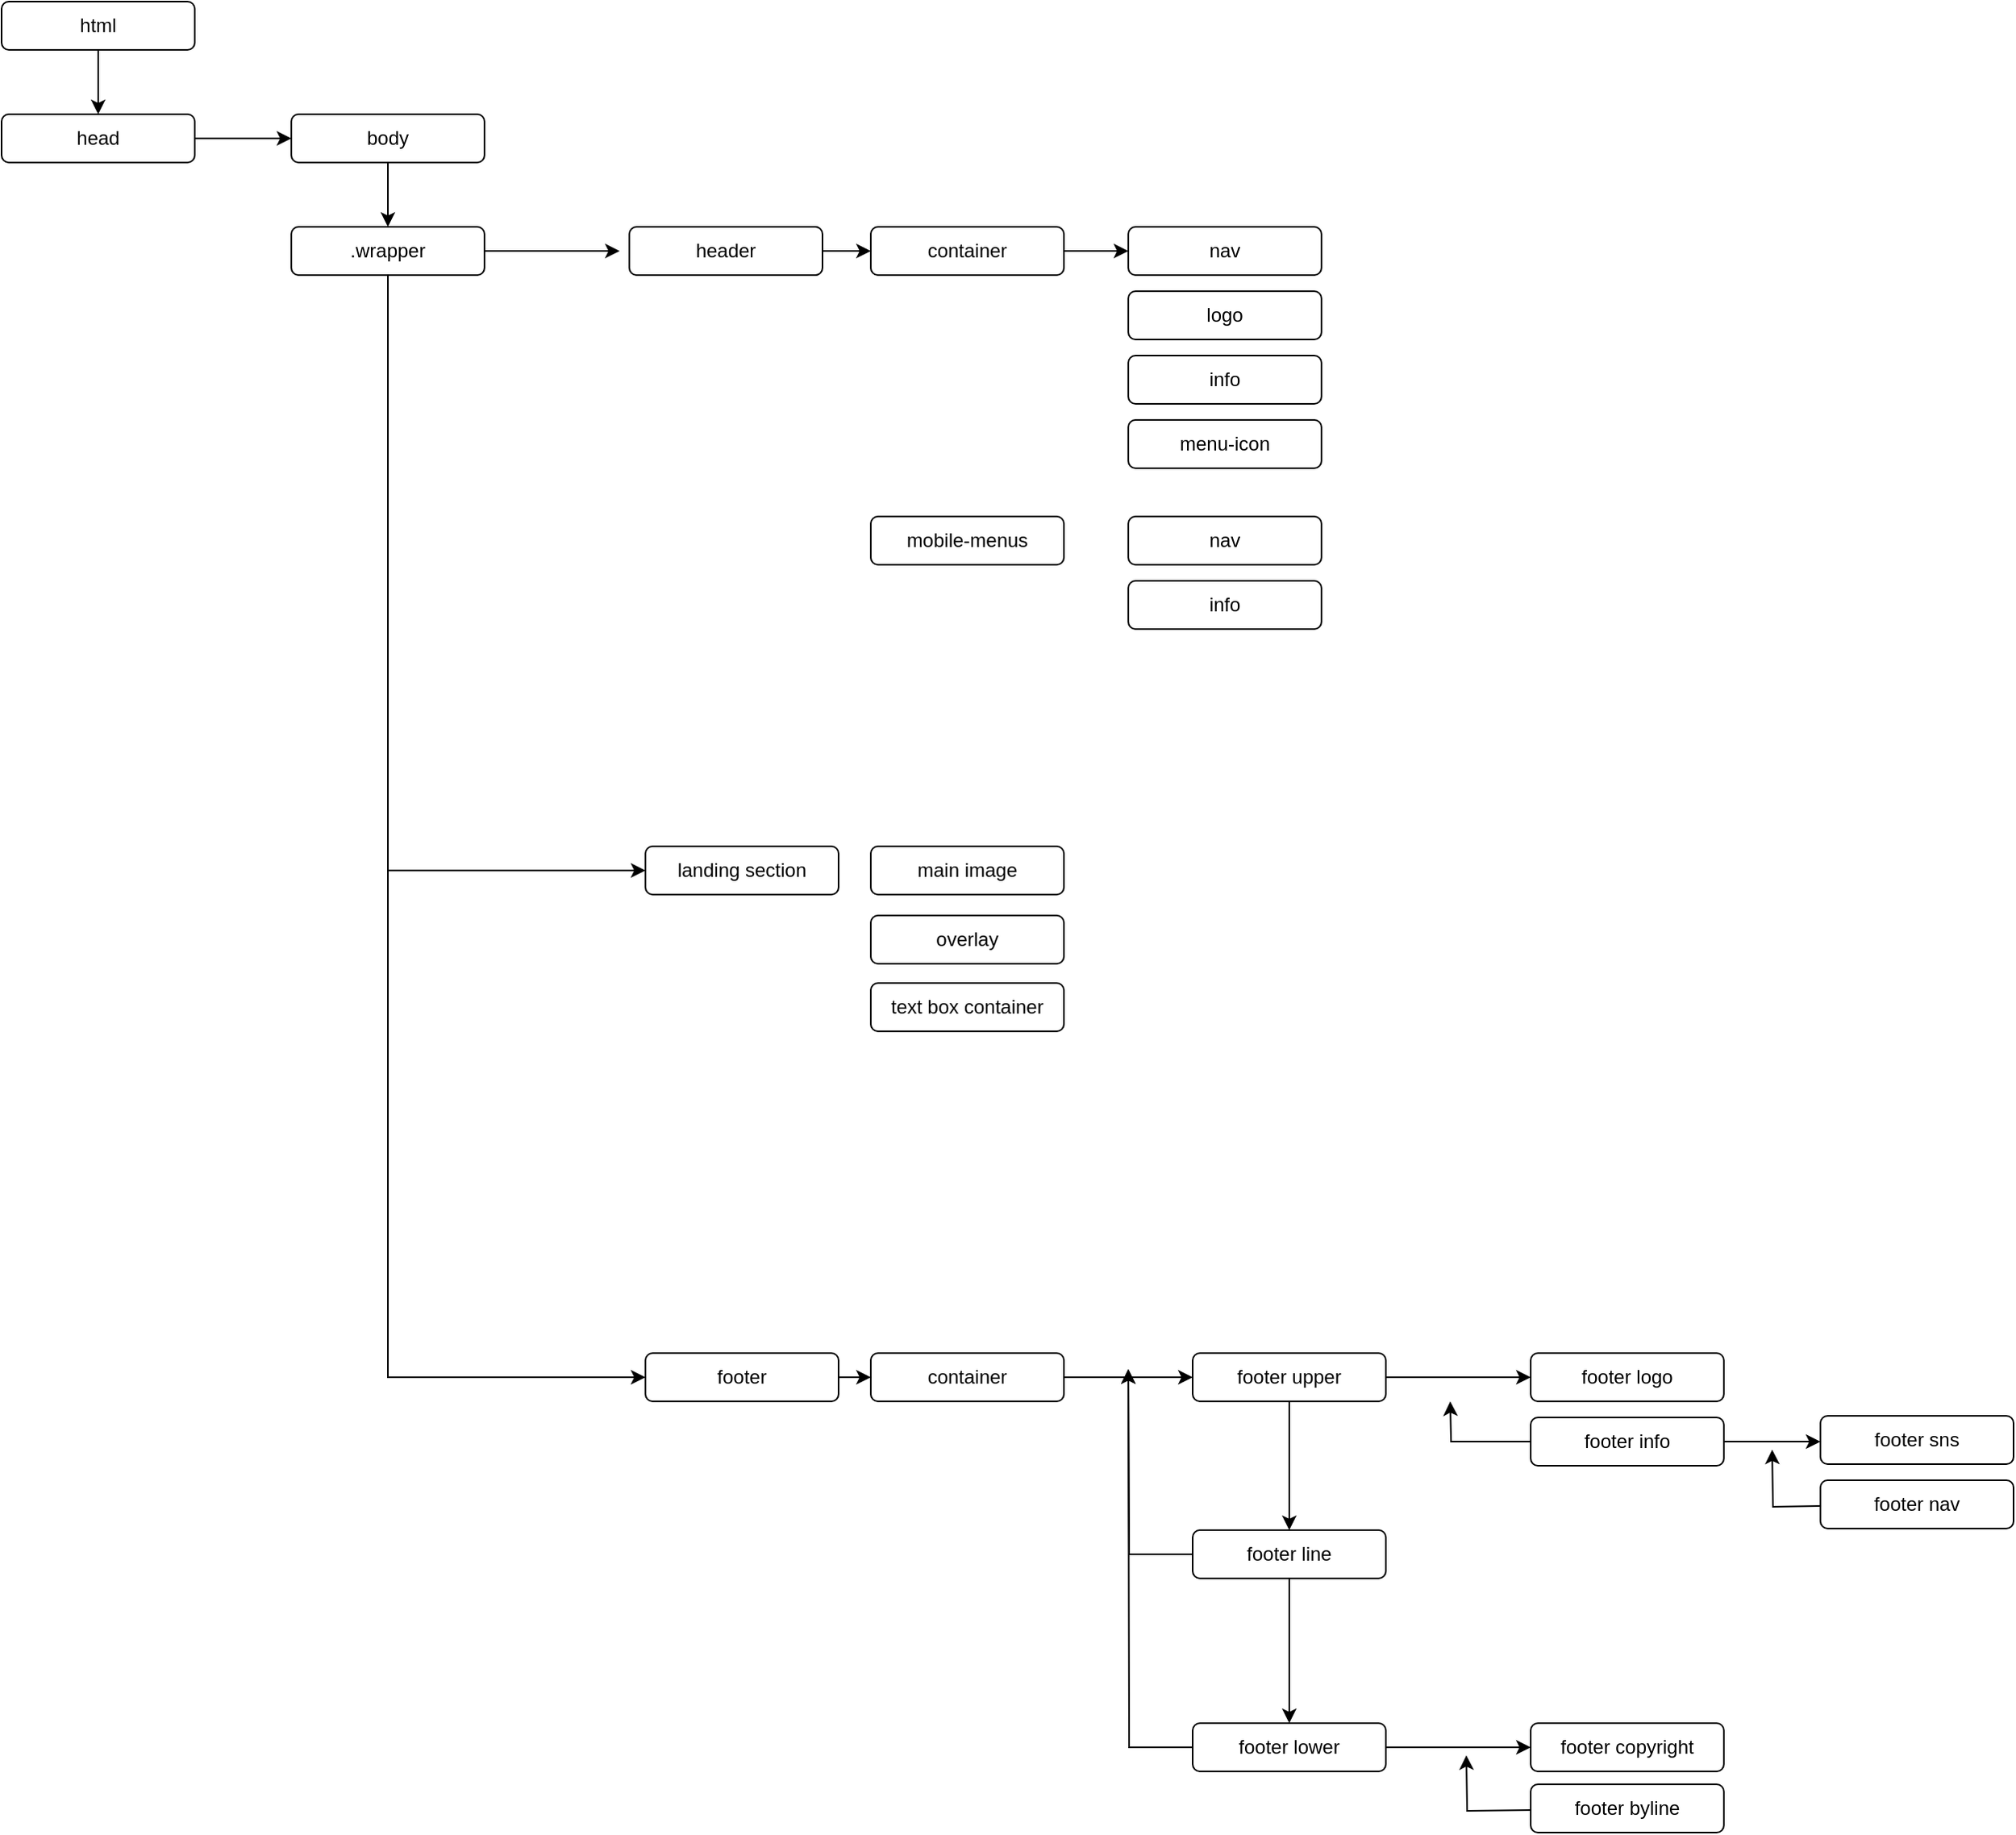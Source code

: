 <mxfile version="24.7.2" type="google">
  <diagram id="C5RBs43oDa-KdzZeNtuy" name="Page-1">
    <mxGraphModel grid="1" page="1" gridSize="10" guides="1" tooltips="1" connect="1" arrows="1" fold="1" pageScale="1" pageWidth="827" pageHeight="1169" math="0" shadow="0">
      <root>
        <mxCell id="WIyWlLk6GJQsqaUBKTNV-0" />
        <mxCell id="WIyWlLk6GJQsqaUBKTNV-1" parent="WIyWlLk6GJQsqaUBKTNV-0" />
        <mxCell id="G0iUAl1nleTk9lY2khFc-7" style="edgeStyle=orthogonalEdgeStyle;rounded=0;orthogonalLoop=1;jettySize=auto;html=1;exitX=0.5;exitY=1;exitDx=0;exitDy=0;entryX=0.5;entryY=0;entryDx=0;entryDy=0;" edge="1" parent="WIyWlLk6GJQsqaUBKTNV-1" source="G0iUAl1nleTk9lY2khFc-0" target="G0iUAl1nleTk9lY2khFc-1">
          <mxGeometry relative="1" as="geometry" />
        </mxCell>
        <mxCell id="G0iUAl1nleTk9lY2khFc-0" value="html" style="rounded=1;whiteSpace=wrap;html=1;" vertex="1" parent="WIyWlLk6GJQsqaUBKTNV-1">
          <mxGeometry x="40" y="30" width="120" height="30" as="geometry" />
        </mxCell>
        <mxCell id="G0iUAl1nleTk9lY2khFc-1" value="head" style="rounded=1;whiteSpace=wrap;html=1;" vertex="1" parent="WIyWlLk6GJQsqaUBKTNV-1">
          <mxGeometry x="40" y="100" width="120" height="30" as="geometry" />
        </mxCell>
        <mxCell id="G0iUAl1nleTk9lY2khFc-2" value="body" style="rounded=1;whiteSpace=wrap;html=1;" vertex="1" parent="WIyWlLk6GJQsqaUBKTNV-1">
          <mxGeometry x="220" y="100" width="120" height="30" as="geometry" />
        </mxCell>
        <mxCell id="JMFUNdJK3L3s-YcfuzEm-8" style="edgeStyle=orthogonalEdgeStyle;rounded=0;orthogonalLoop=1;jettySize=auto;html=1;exitX=0.5;exitY=1;exitDx=0;exitDy=0;entryX=0;entryY=0.5;entryDx=0;entryDy=0;" edge="1" parent="WIyWlLk6GJQsqaUBKTNV-1" source="G0iUAl1nleTk9lY2khFc-3" target="G0iUAl1nleTk9lY2khFc-5">
          <mxGeometry relative="1" as="geometry" />
        </mxCell>
        <mxCell id="3mea9cSR7i6ffS_sjvQi-4" style="edgeStyle=orthogonalEdgeStyle;rounded=0;orthogonalLoop=1;jettySize=auto;html=1;exitX=0.5;exitY=1;exitDx=0;exitDy=0;entryX=0;entryY=0.5;entryDx=0;entryDy=0;" edge="1" parent="WIyWlLk6GJQsqaUBKTNV-1" source="G0iUAl1nleTk9lY2khFc-3" target="3mea9cSR7i6ffS_sjvQi-3">
          <mxGeometry relative="1" as="geometry" />
        </mxCell>
        <mxCell id="G0iUAl1nleTk9lY2khFc-3" value=".wrapper" style="rounded=1;whiteSpace=wrap;html=1;" vertex="1" parent="WIyWlLk6GJQsqaUBKTNV-1">
          <mxGeometry x="220" y="170" width="120" height="30" as="geometry" />
        </mxCell>
        <mxCell id="3mea9cSR7i6ffS_sjvQi-0" style="edgeStyle=orthogonalEdgeStyle;rounded=0;orthogonalLoop=1;jettySize=auto;html=1;exitX=1;exitY=0.5;exitDx=0;exitDy=0;entryX=0;entryY=0.5;entryDx=0;entryDy=0;" edge="1" parent="WIyWlLk6GJQsqaUBKTNV-1" source="G0iUAl1nleTk9lY2khFc-4" target="G0iUAl1nleTk9lY2khFc-17">
          <mxGeometry relative="1" as="geometry" />
        </mxCell>
        <mxCell id="G0iUAl1nleTk9lY2khFc-4" value="header" style="rounded=1;whiteSpace=wrap;html=1;" vertex="1" parent="WIyWlLk6GJQsqaUBKTNV-1">
          <mxGeometry x="430" y="170" width="120" height="30" as="geometry" />
        </mxCell>
        <mxCell id="3mea9cSR7i6ffS_sjvQi-27" style="edgeStyle=orthogonalEdgeStyle;rounded=0;orthogonalLoop=1;jettySize=auto;html=1;exitX=1;exitY=0.5;exitDx=0;exitDy=0;entryX=0;entryY=0.5;entryDx=0;entryDy=0;" edge="1" parent="WIyWlLk6GJQsqaUBKTNV-1" source="G0iUAl1nleTk9lY2khFc-5" target="3mea9cSR7i6ffS_sjvQi-26">
          <mxGeometry relative="1" as="geometry" />
        </mxCell>
        <mxCell id="G0iUAl1nleTk9lY2khFc-5" value="footer" style="rounded=1;whiteSpace=wrap;html=1;" vertex="1" parent="WIyWlLk6GJQsqaUBKTNV-1">
          <mxGeometry x="440" y="870" width="120" height="30" as="geometry" />
        </mxCell>
        <mxCell id="G0iUAl1nleTk9lY2khFc-10" value="" style="endArrow=classic;html=1;rounded=0;exitX=1;exitY=0.5;exitDx=0;exitDy=0;entryX=0;entryY=0.5;entryDx=0;entryDy=0;" edge="1" parent="WIyWlLk6GJQsqaUBKTNV-1" source="G0iUAl1nleTk9lY2khFc-1" target="G0iUAl1nleTk9lY2khFc-2">
          <mxGeometry width="50" height="50" relative="1" as="geometry">
            <mxPoint x="390" y="410" as="sourcePoint" />
            <mxPoint x="440" y="360" as="targetPoint" />
          </mxGeometry>
        </mxCell>
        <mxCell id="G0iUAl1nleTk9lY2khFc-11" value="" style="endArrow=classic;html=1;rounded=0;exitX=0.5;exitY=1;exitDx=0;exitDy=0;entryX=0.5;entryY=0;entryDx=0;entryDy=0;" edge="1" parent="WIyWlLk6GJQsqaUBKTNV-1" source="G0iUAl1nleTk9lY2khFc-2" target="G0iUAl1nleTk9lY2khFc-3">
          <mxGeometry width="50" height="50" relative="1" as="geometry">
            <mxPoint x="390" y="410" as="sourcePoint" />
            <mxPoint x="440" y="360" as="targetPoint" />
          </mxGeometry>
        </mxCell>
        <mxCell id="G0iUAl1nleTk9lY2khFc-12" value="" style="endArrow=classic;html=1;rounded=0;exitX=1;exitY=0.5;exitDx=0;exitDy=0;entryX=-0.05;entryY=0.5;entryDx=0;entryDy=0;entryPerimeter=0;" edge="1" parent="WIyWlLk6GJQsqaUBKTNV-1" source="G0iUAl1nleTk9lY2khFc-3" target="G0iUAl1nleTk9lY2khFc-4">
          <mxGeometry width="50" height="50" relative="1" as="geometry">
            <mxPoint x="390" y="410" as="sourcePoint" />
            <mxPoint x="440" y="360" as="targetPoint" />
          </mxGeometry>
        </mxCell>
        <mxCell id="3mea9cSR7i6ffS_sjvQi-1" style="edgeStyle=orthogonalEdgeStyle;rounded=0;orthogonalLoop=1;jettySize=auto;html=1;exitX=1;exitY=0.5;exitDx=0;exitDy=0;entryX=0;entryY=0.5;entryDx=0;entryDy=0;" edge="1" parent="WIyWlLk6GJQsqaUBKTNV-1" source="G0iUAl1nleTk9lY2khFc-17" target="G0iUAl1nleTk9lY2khFc-18">
          <mxGeometry relative="1" as="geometry" />
        </mxCell>
        <mxCell id="G0iUAl1nleTk9lY2khFc-17" value="container" style="rounded=1;whiteSpace=wrap;html=1;" vertex="1" parent="WIyWlLk6GJQsqaUBKTNV-1">
          <mxGeometry x="580" y="170" width="120" height="30" as="geometry" />
        </mxCell>
        <mxCell id="G0iUAl1nleTk9lY2khFc-18" value="nav" style="rounded=1;whiteSpace=wrap;html=1;" vertex="1" parent="WIyWlLk6GJQsqaUBKTNV-1">
          <mxGeometry x="740" y="170" width="120" height="30" as="geometry" />
        </mxCell>
        <mxCell id="G0iUAl1nleTk9lY2khFc-19" value="logo" style="rounded=1;whiteSpace=wrap;html=1;" vertex="1" parent="WIyWlLk6GJQsqaUBKTNV-1">
          <mxGeometry x="740" y="210" width="120" height="30" as="geometry" />
        </mxCell>
        <mxCell id="G0iUAl1nleTk9lY2khFc-20" value="info" style="rounded=1;whiteSpace=wrap;html=1;" vertex="1" parent="WIyWlLk6GJQsqaUBKTNV-1">
          <mxGeometry x="740" y="250" width="120" height="30" as="geometry" />
        </mxCell>
        <mxCell id="JMFUNdJK3L3s-YcfuzEm-0" value="mobile-menus" style="rounded=1;whiteSpace=wrap;html=1;" vertex="1" parent="WIyWlLk6GJQsqaUBKTNV-1">
          <mxGeometry x="580" y="350" width="120" height="30" as="geometry" />
        </mxCell>
        <mxCell id="JMFUNdJK3L3s-YcfuzEm-1" value="nav" style="rounded=1;whiteSpace=wrap;html=1;" vertex="1" parent="WIyWlLk6GJQsqaUBKTNV-1">
          <mxGeometry x="740" y="350" width="120" height="30" as="geometry" />
        </mxCell>
        <mxCell id="JMFUNdJK3L3s-YcfuzEm-3" value="info" style="rounded=1;whiteSpace=wrap;html=1;" vertex="1" parent="WIyWlLk6GJQsqaUBKTNV-1">
          <mxGeometry x="740" y="390" width="120" height="30" as="geometry" />
        </mxCell>
        <mxCell id="JMFUNdJK3L3s-YcfuzEm-4" value="menu-icon" style="rounded=1;whiteSpace=wrap;html=1;" vertex="1" parent="WIyWlLk6GJQsqaUBKTNV-1">
          <mxGeometry x="740" y="290" width="120" height="30" as="geometry" />
        </mxCell>
        <mxCell id="3mea9cSR7i6ffS_sjvQi-3" value="landing section" style="rounded=1;whiteSpace=wrap;html=1;" vertex="1" parent="WIyWlLk6GJQsqaUBKTNV-1">
          <mxGeometry x="440" y="555" width="120" height="30" as="geometry" />
        </mxCell>
        <mxCell id="3mea9cSR7i6ffS_sjvQi-5" value="main image" style="rounded=1;whiteSpace=wrap;html=1;" vertex="1" parent="WIyWlLk6GJQsqaUBKTNV-1">
          <mxGeometry x="580" y="555" width="120" height="30" as="geometry" />
        </mxCell>
        <mxCell id="3mea9cSR7i6ffS_sjvQi-6" value="overlay" style="rounded=1;whiteSpace=wrap;html=1;" vertex="1" parent="WIyWlLk6GJQsqaUBKTNV-1">
          <mxGeometry x="580" y="598" width="120" height="30" as="geometry" />
        </mxCell>
        <mxCell id="3mea9cSR7i6ffS_sjvQi-19" style="edgeStyle=orthogonalEdgeStyle;rounded=0;orthogonalLoop=1;jettySize=auto;html=1;exitX=0.5;exitY=1;exitDx=0;exitDy=0;entryX=0.5;entryY=0;entryDx=0;entryDy=0;" edge="1" parent="WIyWlLk6GJQsqaUBKTNV-1" source="3mea9cSR7i6ffS_sjvQi-8" target="3mea9cSR7i6ffS_sjvQi-9">
          <mxGeometry relative="1" as="geometry" />
        </mxCell>
        <mxCell id="3mea9cSR7i6ffS_sjvQi-21" style="edgeStyle=orthogonalEdgeStyle;rounded=0;orthogonalLoop=1;jettySize=auto;html=1;exitX=1;exitY=0.5;exitDx=0;exitDy=0;entryX=0;entryY=0.5;entryDx=0;entryDy=0;" edge="1" parent="WIyWlLk6GJQsqaUBKTNV-1" source="3mea9cSR7i6ffS_sjvQi-8" target="3mea9cSR7i6ffS_sjvQi-11">
          <mxGeometry relative="1" as="geometry" />
        </mxCell>
        <mxCell id="3mea9cSR7i6ffS_sjvQi-8" value="footer upper" style="rounded=1;whiteSpace=wrap;html=1;" vertex="1" parent="WIyWlLk6GJQsqaUBKTNV-1">
          <mxGeometry x="780" y="870" width="120" height="30" as="geometry" />
        </mxCell>
        <mxCell id="3mea9cSR7i6ffS_sjvQi-20" style="edgeStyle=orthogonalEdgeStyle;rounded=0;orthogonalLoop=1;jettySize=auto;html=1;exitX=0.5;exitY=1;exitDx=0;exitDy=0;entryX=0.5;entryY=0;entryDx=0;entryDy=0;" edge="1" parent="WIyWlLk6GJQsqaUBKTNV-1" source="3mea9cSR7i6ffS_sjvQi-9" target="3mea9cSR7i6ffS_sjvQi-10">
          <mxGeometry relative="1" as="geometry" />
        </mxCell>
        <mxCell id="3mea9cSR7i6ffS_sjvQi-29" style="edgeStyle=orthogonalEdgeStyle;rounded=0;orthogonalLoop=1;jettySize=auto;html=1;exitX=0;exitY=0.5;exitDx=0;exitDy=0;" edge="1" parent="WIyWlLk6GJQsqaUBKTNV-1" source="3mea9cSR7i6ffS_sjvQi-9">
          <mxGeometry relative="1" as="geometry">
            <mxPoint x="740" y="880" as="targetPoint" />
          </mxGeometry>
        </mxCell>
        <mxCell id="3mea9cSR7i6ffS_sjvQi-9" value="footer line" style="rounded=1;whiteSpace=wrap;html=1;" vertex="1" parent="WIyWlLk6GJQsqaUBKTNV-1">
          <mxGeometry x="780" y="980" width="120" height="30" as="geometry" />
        </mxCell>
        <mxCell id="3mea9cSR7i6ffS_sjvQi-17" style="edgeStyle=orthogonalEdgeStyle;rounded=0;orthogonalLoop=1;jettySize=auto;html=1;exitX=1;exitY=0.5;exitDx=0;exitDy=0;entryX=0;entryY=0.5;entryDx=0;entryDy=0;" edge="1" parent="WIyWlLk6GJQsqaUBKTNV-1" source="3mea9cSR7i6ffS_sjvQi-10" target="3mea9cSR7i6ffS_sjvQi-15">
          <mxGeometry relative="1" as="geometry" />
        </mxCell>
        <mxCell id="3mea9cSR7i6ffS_sjvQi-30" style="edgeStyle=orthogonalEdgeStyle;rounded=0;orthogonalLoop=1;jettySize=auto;html=1;exitX=0;exitY=0.5;exitDx=0;exitDy=0;" edge="1" parent="WIyWlLk6GJQsqaUBKTNV-1" source="3mea9cSR7i6ffS_sjvQi-10">
          <mxGeometry relative="1" as="geometry">
            <mxPoint x="740" y="880" as="targetPoint" />
          </mxGeometry>
        </mxCell>
        <mxCell id="3mea9cSR7i6ffS_sjvQi-10" value="footer lower" style="rounded=1;whiteSpace=wrap;html=1;" vertex="1" parent="WIyWlLk6GJQsqaUBKTNV-1">
          <mxGeometry x="780" y="1100" width="120" height="30" as="geometry" />
        </mxCell>
        <mxCell id="3mea9cSR7i6ffS_sjvQi-11" value="footer logo" style="rounded=1;whiteSpace=wrap;html=1;" vertex="1" parent="WIyWlLk6GJQsqaUBKTNV-1">
          <mxGeometry x="990" y="870" width="120" height="30" as="geometry" />
        </mxCell>
        <mxCell id="3mea9cSR7i6ffS_sjvQi-22" style="edgeStyle=orthogonalEdgeStyle;rounded=0;orthogonalLoop=1;jettySize=auto;html=1;exitX=0;exitY=0.5;exitDx=0;exitDy=0;" edge="1" parent="WIyWlLk6GJQsqaUBKTNV-1" source="3mea9cSR7i6ffS_sjvQi-12">
          <mxGeometry relative="1" as="geometry">
            <mxPoint x="940" y="900" as="targetPoint" />
          </mxGeometry>
        </mxCell>
        <mxCell id="3mea9cSR7i6ffS_sjvQi-23" style="edgeStyle=orthogonalEdgeStyle;rounded=0;orthogonalLoop=1;jettySize=auto;html=1;exitX=1;exitY=0.5;exitDx=0;exitDy=0;entryX=0;entryY=0.5;entryDx=0;entryDy=0;" edge="1" parent="WIyWlLk6GJQsqaUBKTNV-1" source="3mea9cSR7i6ffS_sjvQi-12">
          <mxGeometry relative="1" as="geometry">
            <mxPoint x="1170" y="925" as="targetPoint" />
          </mxGeometry>
        </mxCell>
        <mxCell id="3mea9cSR7i6ffS_sjvQi-12" value="footer info" style="rounded=1;whiteSpace=wrap;html=1;" vertex="1" parent="WIyWlLk6GJQsqaUBKTNV-1">
          <mxGeometry x="990" y="910" width="120" height="30" as="geometry" />
        </mxCell>
        <mxCell id="3mea9cSR7i6ffS_sjvQi-13" value="footer sns" style="rounded=1;whiteSpace=wrap;html=1;" vertex="1" parent="WIyWlLk6GJQsqaUBKTNV-1">
          <mxGeometry x="1170" y="909" width="120" height="30" as="geometry" />
        </mxCell>
        <mxCell id="3mea9cSR7i6ffS_sjvQi-24" style="edgeStyle=orthogonalEdgeStyle;rounded=0;orthogonalLoop=1;jettySize=auto;html=1;" edge="1" parent="WIyWlLk6GJQsqaUBKTNV-1">
          <mxGeometry relative="1" as="geometry">
            <mxPoint x="1140" y="930" as="targetPoint" />
            <mxPoint x="1170" y="965" as="sourcePoint" />
          </mxGeometry>
        </mxCell>
        <mxCell id="3mea9cSR7i6ffS_sjvQi-14" value="footer nav" style="rounded=1;whiteSpace=wrap;html=1;" vertex="1" parent="WIyWlLk6GJQsqaUBKTNV-1">
          <mxGeometry x="1170" y="949" width="120" height="30" as="geometry" />
        </mxCell>
        <mxCell id="3mea9cSR7i6ffS_sjvQi-15" value="footer copyright" style="rounded=1;whiteSpace=wrap;html=1;" vertex="1" parent="WIyWlLk6GJQsqaUBKTNV-1">
          <mxGeometry x="990" y="1100" width="120" height="30" as="geometry" />
        </mxCell>
        <mxCell id="3mea9cSR7i6ffS_sjvQi-18" style="edgeStyle=orthogonalEdgeStyle;rounded=0;orthogonalLoop=1;jettySize=auto;html=1;exitX=0;exitY=0.5;exitDx=0;exitDy=0;" edge="1" parent="WIyWlLk6GJQsqaUBKTNV-1">
          <mxGeometry relative="1" as="geometry">
            <mxPoint x="950" y="1120" as="targetPoint" />
            <mxPoint x="990" y="1154" as="sourcePoint" />
          </mxGeometry>
        </mxCell>
        <mxCell id="3mea9cSR7i6ffS_sjvQi-16" value="footer byline" style="rounded=1;whiteSpace=wrap;html=1;" vertex="1" parent="WIyWlLk6GJQsqaUBKTNV-1">
          <mxGeometry x="990" y="1138" width="120" height="30" as="geometry" />
        </mxCell>
        <mxCell id="3mea9cSR7i6ffS_sjvQi-25" value="text box container" style="rounded=1;whiteSpace=wrap;html=1;" vertex="1" parent="WIyWlLk6GJQsqaUBKTNV-1">
          <mxGeometry x="580" y="640" width="120" height="30" as="geometry" />
        </mxCell>
        <mxCell id="3mea9cSR7i6ffS_sjvQi-28" style="edgeStyle=orthogonalEdgeStyle;rounded=0;orthogonalLoop=1;jettySize=auto;html=1;exitX=1;exitY=0.5;exitDx=0;exitDy=0;entryX=0;entryY=0.5;entryDx=0;entryDy=0;" edge="1" parent="WIyWlLk6GJQsqaUBKTNV-1" source="3mea9cSR7i6ffS_sjvQi-26" target="3mea9cSR7i6ffS_sjvQi-8">
          <mxGeometry relative="1" as="geometry" />
        </mxCell>
        <mxCell id="3mea9cSR7i6ffS_sjvQi-26" value="container" style="rounded=1;whiteSpace=wrap;html=1;" vertex="1" parent="WIyWlLk6GJQsqaUBKTNV-1">
          <mxGeometry x="580" y="870" width="120" height="30" as="geometry" />
        </mxCell>
      </root>
    </mxGraphModel>
  </diagram>
</mxfile>
